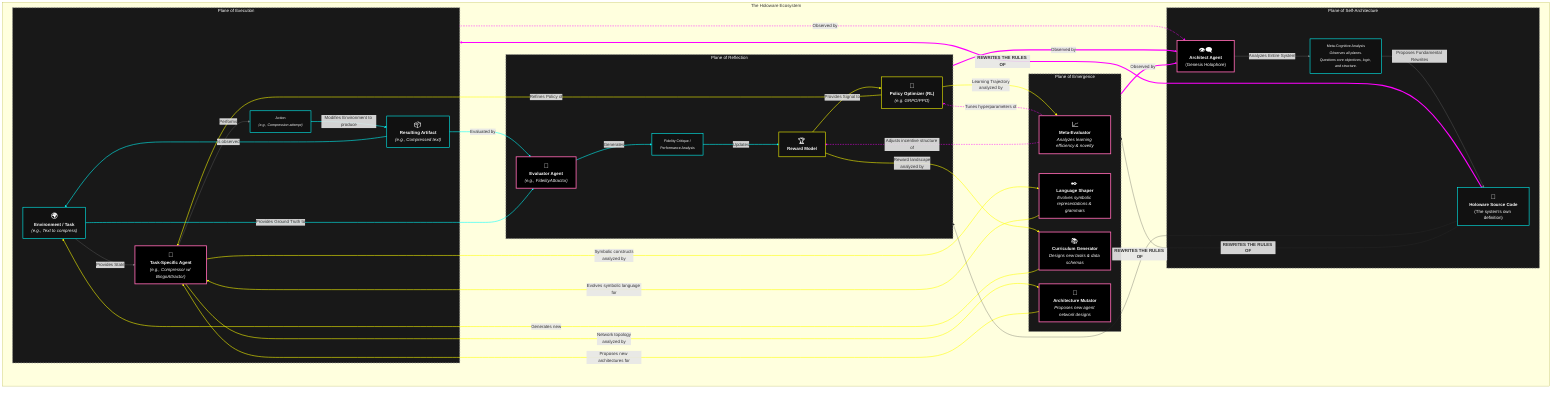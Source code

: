 graph TD
    %% Overall container for the system
    subgraph "The Holoware Ecosystem"
        direction LR

        %% ===================================================
        %% Plane 4: The Strange Loop of Self-Architecture
        %% The highest level. It observes the entire system and can rewrite the rules of the other planes.
        %% ===================================================
        subgraph P4 [Plane of Self-Architecture]
            direction TB
            Architect["<font size=5>👁️‍🗨️</font><br><b>Architect Agent</b><br>(Genesis Holophore)"]
            Architect_Analysis["<font size=2>Meta-Cognitive Analysis<br><i>Observes all planes.<br>Questions core objectives, logic, and structure.</i></font>"]
            Holoware_Source["<font size=5>📜</font><br><b>Holoware Source Code</b><br>(The system's own definition)"]

            Architect -- "Analyzes Entire System" --> Architect_Analysis
            Architect_Analysis -- "Proposes Fundamental Rewrites" --> Holoware_Source
        end

        %% ===================================================
        %% Plane 3: Meta-Learning and Emergence
        %% This plane optimizes the learning process itself. It doesn't just learn, it learns how to learn better.
        %% ===================================================
        subgraph P3 [Plane of Emergence]
            direction TB
            MetaEvaluator["<font size=5>📈</font><br><b>Meta-Evaluator</b><br><i>Analyzes learning efficiency & novelty</i>"]
            CurriculumGenerator["<font size=5>📚</font><br><b>Curriculum Generator</b><br><i>Designs new tasks & data schemas</i>"]
            LanguageShaper["<font size=5>✒️</font><br><b>Language Shaper</b><br><i>Evolves symbolic representations & grammars</i>"]
            ArchitectureMutator["<font size=5>🧬</font><br><b>Architecture Mutator</b><br><i>Proposes new agent network designs</i>"]
        end

        %% ===================================================
        %% Plane 2: Reflection and Optimization
        %% The classic reinforcement learning loop. It evaluates performance and updates agent policies.
        %% ===================================================
        subgraph P2 [Plane of Reflection]
            direction TB
            Evaluator["<font size=5>🔎</font><br><b>Evaluator Agent</b><br><i>(e.g., FidelityAttractor)</i>"]
            Critique["<font size=2>Fidelity Critique /<br>Performance Analysis</font>"]
            RewardModel["<font size=5>🏆</font><br><b>Reward Model</b>"]
            PolicyOptimizer["<font size=5>🧠</font><br><b>Policy Optimizer (RL)</b><br><i>(e.g. GRPO/PPO)</i>"]
        end

        %% ===================================================
        %% Plane 1: Execution and Action
        %% The "ground level" where agents perform concrete tasks in an environment.
        %% ===================================================
        subgraph P1 [Plane of Execution]
            direction TB
            Environment["<font size=5>🌍</font><br><b>Environment / Task</b><br><i>(e.g., Text to compress)</i>"]
            TaskAgent["<font size=5>🤖</font><br><b>Task-Specific Agent</b><br><i>(e.g., Compressor w/ BingoAttractor)</i>"]
            Action["<font size=2>Action<br><i>(e.g., Compression attempt)</i></font>"]
            Artifact["<font size=5>📦</font><br><b>Resulting Artifact</b><br><i>(e.g., Compressed text)</i>"]
        end

    end

    %% ===================================================
    %% Inter-Plane Connections
    %% These arrows show the flow of information and control, forming the nested loops.
    %% ===================================================

    %% --- Execution Loop (Within P1) ---
    Environment -- "Provides State" --> TaskAgent
    TaskAgent -- "Performs" --> Action
    Action -- "Modifies Environment to produce" --> Artifact
    Artifact -- "Is observed" --> Environment

    %% --- Reflection Loop (P1 -> P2 -> P1) ---
    Artifact -- "Evaluated by" --> Evaluator
    Environment -- "Provides Ground Truth to" --> Evaluator
    Evaluator -- "Generates" --> Critique
    Critique -- "Updates" --> RewardModel
    RewardModel -- "Provides Signal to" --> PolicyOptimizer
    PolicyOptimizer -- "Refines Policy of" --> TaskAgent

    %% --- Emergence Loop (P2 -> P3 -> P2) ---
    PolicyOptimizer -- "Learning Trajectory<br>analyzed by" --> MetaEvaluator
    TaskAgent -- "Symbolic constructs<br>analyzed by" --> LanguageShaper
    RewardModel -- "Reward landscape<br>analyzed by" --> CurriculumGenerator
    TaskAgent -- "Network topology<br>analyzed by" --> ArchitectureMutator

    CurriculumGenerator -- "Generates new" --> Environment
    LanguageShaper -- "Evolves symbolic language for" --> TaskAgent
    ArchitectureMutator -- "Proposes new architectures for" --> TaskAgent
    MetaEvaluator -- "Tunes hyperparameters of" --> PolicyOptimizer
    MetaEvaluator -- "Adjusts incentive structure of" --> RewardModel

    %% --- The Strange Loop (All Planes -> P4 -> All Planes) ---
    P1 -- "Observed by" --> Architect
    P2 -- "Observed by" --> Architect
    P3 -- "Observed by" --> Architect
    Holoware_Source -- "<b>REWRITES THE RULES OF</b>" --> P1
    Holoware_Source -- "<b>REWRITES THE RULES OF</b>" --> P2
    Holoware_Source -- "<b>REWRITES THE RULES OF</b>" --> P3


    %% ===================================================
    %% Styling
    %% ===================================================
    classDef plane fill:#181818,stroke:#888,stroke-width:2px,color:white,stroke-dasharray: 5 5;
    class P1,P2,P3,P4 plane;

    classDef agent fill:#000,stroke:#ff69b4,stroke-width:3px,color:white;
    class TaskAgent,Evaluator,MetaEvaluator,CurriculumGenerator,LanguageShaper,ArchitectureMutator,Architect agent;

    classDef data fill:#111,stroke:#00ffff,stroke-width:2px,color:white;
    class Environment,Action,Artifact,Critique,Holoware_Source,Architect_Analysis data;

    classDef process fill:#111,stroke:#ffff00,stroke-width:2px,color:white;
    class RewardModel,PolicyOptimizer process;
    
    %% Styling the connection lines by index
    linkStyle 0,1,2,3 stroke-width:1px,fill:none,stroke:gray;
    linkStyle 4,5,6,7,8,9 stroke-width:2px,fill:none,stroke:cyan;
    linkStyle 10,11,12,13,14,15,16,17,18 stroke-width:2px,fill:none,stroke:yellow;
    linkStyle 19,20,21 stroke-width:3px,fill:none,stroke:magenta,stroke-dasharray: 2 4;
    linkStyle 22,23,24 stroke-width:4px,fill:none,stroke:magenta;